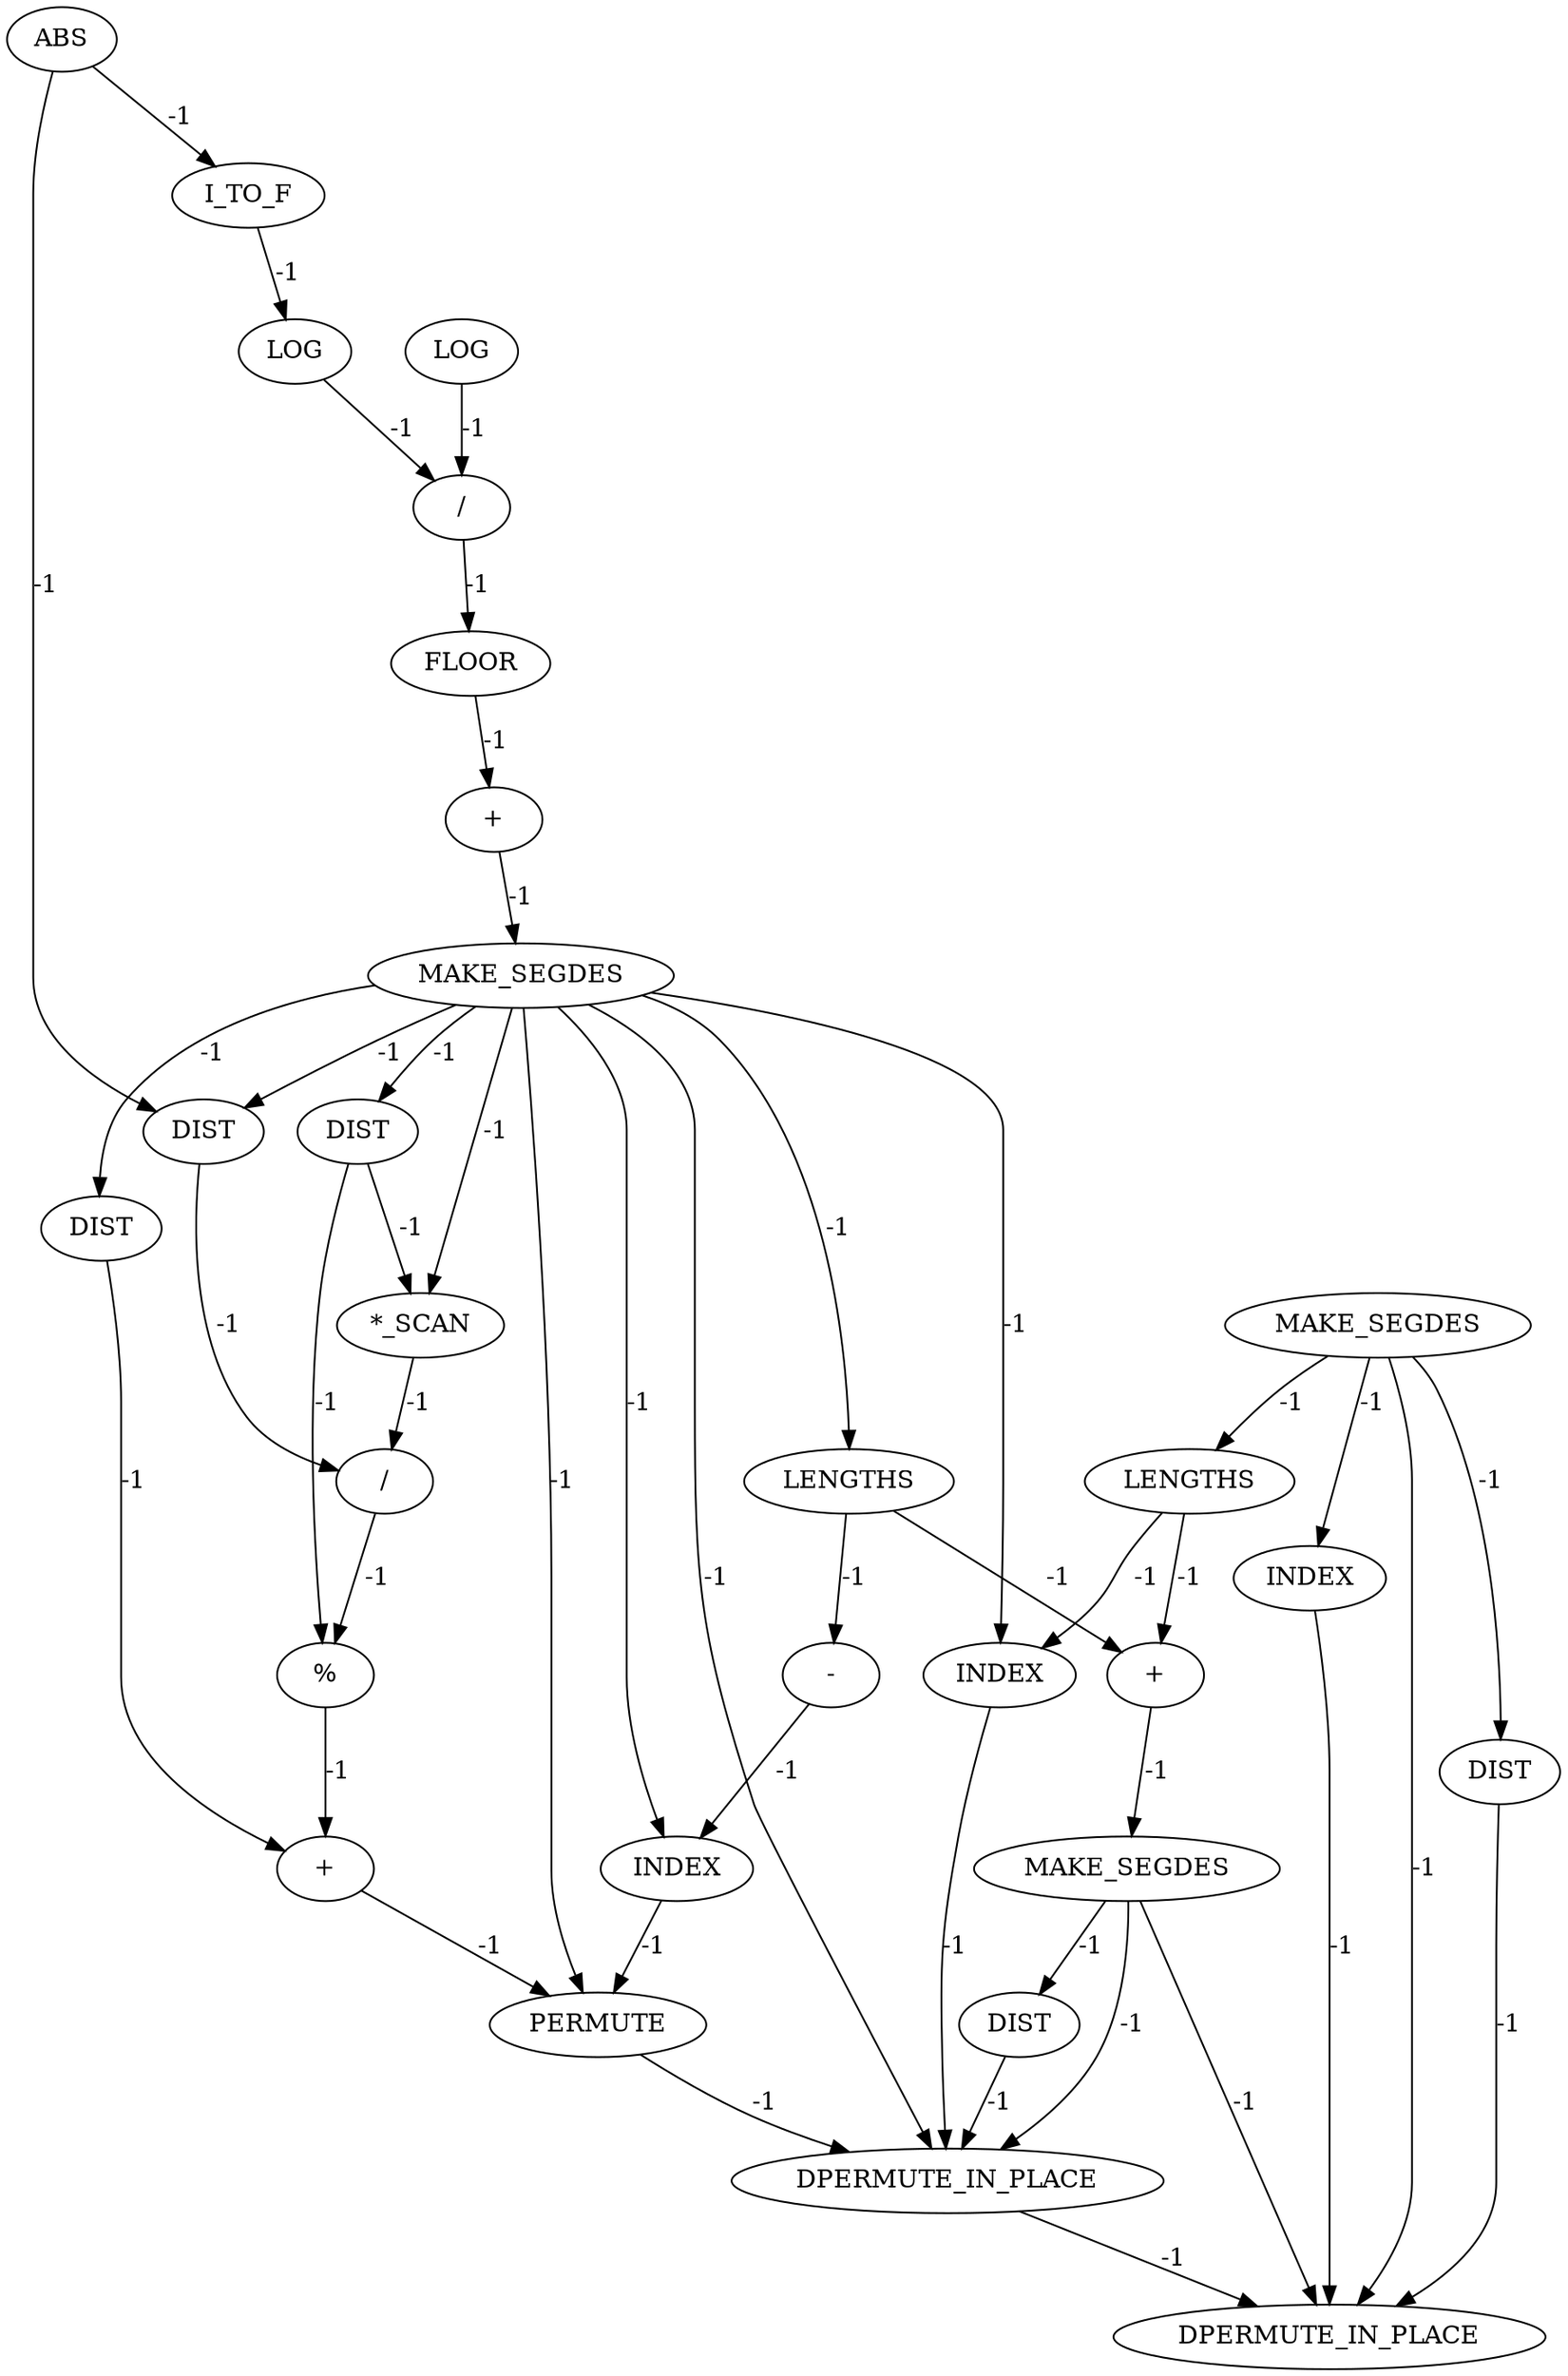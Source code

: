 digraph {
	maximal_independent_set_large_rl_INST_5544 [label=DIST cost=0]
	maximal_independent_set_large_rl_INST_5570 [label="%" cost=0]
	maximal_independent_set_large_rl_INST_5528 [label="+" cost=0]
	maximal_independent_set_large_rl_INST_5526 [label="/" cost=0]
	maximal_independent_set_large_rl_INST_6020 [label=DPERMUTE_IN_PLACE cost=0]
	maximal_independent_set_large_rl_INST_5521 [label=LOG cost=0]
	maximal_independent_set_large_rl_INST_5597 [label=PERMUTE cost=0]
	maximal_independent_set_large_rl_INST_5645 [label=MAKE_SEGDES cost=0]
	maximal_independent_set_large_rl_INST_5651 [label=DIST cost=0]
	maximal_independent_set_large_rl_INST_5523 [label=LOG cost=0]
	maximal_independent_set_large_rl_INST_5539 [label="*_SCAN" cost=0]
	maximal_independent_set_large_rl_INST_6019 [label=DPERMUTE_IN_PLACE cost=0]
	maximal_independent_set_large_rl_INST_5617 [label=INDEX cost=0]
	maximal_independent_set_large_rl_INST_5640 [label="+" cost=0]
	maximal_independent_set_large_rl_INST_5579 [label=LENGTHS cost=0]
	maximal_independent_set_large_rl_INST_5581 [label="-" cost=0]
	maximal_independent_set_large_rl_INST_5629 [label=INDEX cost=0]
	maximal_independent_set_large_rl_INST_5600 [label=MAKE_SEGDES cost=0]
	maximal_independent_set_large_rl_INST_1410 [label=ABS cost=0]
	maximal_independent_set_large_rl_INST_5589 [label=INDEX cost=0]
	maximal_independent_set_large_rl_INST_5537 [label=DIST cost=0]
	maximal_independent_set_large_rl_INST_5527 [label=FLOOR cost=0]
	maximal_independent_set_large_rl_INST_5573 [label="+" cost=0]
	maximal_independent_set_large_rl_INST_5621 [label=LENGTHS cost=0]
	maximal_independent_set_large_rl_INST_5559 [label="/" cost=0]
	maximal_independent_set_large_rl_INST_5531 [label=MAKE_SEGDES cost=0]
	maximal_independent_set_large_rl_INST_5606 [label=DIST cost=0]
	maximal_independent_set_large_rl_INST_5551 [label=DIST cost=0]
	maximal_independent_set_large_rl_INST_5518 [label=I_TO_F cost=0]
	maximal_independent_set_large_rl_INST_5544 -> maximal_independent_set_large_rl_INST_5559 [label=-1 cost=-1]
	maximal_independent_set_large_rl_INST_5570 -> maximal_independent_set_large_rl_INST_5573 [label=-1 cost=-1]
	maximal_independent_set_large_rl_INST_5528 -> maximal_independent_set_large_rl_INST_5531 [label=-1 cost=-1]
	maximal_independent_set_large_rl_INST_5526 -> maximal_independent_set_large_rl_INST_5527 [label=-1 cost=-1]
	maximal_independent_set_large_rl_INST_5521 -> maximal_independent_set_large_rl_INST_5526 [label=-1 cost=-1]
	maximal_independent_set_large_rl_INST_5597 -> maximal_independent_set_large_rl_INST_6019 [label=-1 cost=-1]
	maximal_independent_set_large_rl_INST_5645 -> maximal_independent_set_large_rl_INST_5651 [label=-1 cost=-1]
	maximal_independent_set_large_rl_INST_5645 -> maximal_independent_set_large_rl_INST_6019 [label=-1 cost=-1]
	maximal_independent_set_large_rl_INST_5645 -> maximal_independent_set_large_rl_INST_6020 [label=-1 cost=-1]
	maximal_independent_set_large_rl_INST_5651 -> maximal_independent_set_large_rl_INST_6019 [label=-1 cost=-1]
	maximal_independent_set_large_rl_INST_5523 -> maximal_independent_set_large_rl_INST_5526 [label=-1 cost=-1]
	maximal_independent_set_large_rl_INST_5539 -> maximal_independent_set_large_rl_INST_5559 [label=-1 cost=-1]
	maximal_independent_set_large_rl_INST_6019 -> maximal_independent_set_large_rl_INST_6020 [label=-1 cost=-1]
	maximal_independent_set_large_rl_INST_5617 -> maximal_independent_set_large_rl_INST_6020 [label=-1 cost=-1]
	maximal_independent_set_large_rl_INST_5640 -> maximal_independent_set_large_rl_INST_5645 [label=-1 cost=-1]
	maximal_independent_set_large_rl_INST_5579 -> maximal_independent_set_large_rl_INST_5581 [label=-1 cost=-1]
	maximal_independent_set_large_rl_INST_5579 -> maximal_independent_set_large_rl_INST_5640 [label=-1 cost=-1]
	maximal_independent_set_large_rl_INST_5581 -> maximal_independent_set_large_rl_INST_5589 [label=-1 cost=-1]
	maximal_independent_set_large_rl_INST_5629 -> maximal_independent_set_large_rl_INST_6019 [label=-1 cost=-1]
	maximal_independent_set_large_rl_INST_5600 -> maximal_independent_set_large_rl_INST_5606 [label=-1 cost=-1]
	maximal_independent_set_large_rl_INST_5600 -> maximal_independent_set_large_rl_INST_5617 [label=-1 cost=-1]
	maximal_independent_set_large_rl_INST_5600 -> maximal_independent_set_large_rl_INST_5621 [label=-1 cost=-1]
	maximal_independent_set_large_rl_INST_5600 -> maximal_independent_set_large_rl_INST_6020 [label=-1 cost=-1]
	maximal_independent_set_large_rl_INST_1410 -> maximal_independent_set_large_rl_INST_5518 [label=-1 cost=-1]
	maximal_independent_set_large_rl_INST_1410 -> maximal_independent_set_large_rl_INST_5544 [label=-1 cost=-1]
	maximal_independent_set_large_rl_INST_5589 -> maximal_independent_set_large_rl_INST_5597 [label=-1 cost=-1]
	maximal_independent_set_large_rl_INST_5537 -> maximal_independent_set_large_rl_INST_5539 [label=-1 cost=-1]
	maximal_independent_set_large_rl_INST_5537 -> maximal_independent_set_large_rl_INST_5570 [label=-1 cost=-1]
	maximal_independent_set_large_rl_INST_5527 -> maximal_independent_set_large_rl_INST_5528 [label=-1 cost=-1]
	maximal_independent_set_large_rl_INST_5573 -> maximal_independent_set_large_rl_INST_5597 [label=-1 cost=-1]
	maximal_independent_set_large_rl_INST_5621 -> maximal_independent_set_large_rl_INST_5629 [label=-1 cost=-1]
	maximal_independent_set_large_rl_INST_5621 -> maximal_independent_set_large_rl_INST_5640 [label=-1 cost=-1]
	maximal_independent_set_large_rl_INST_5559 -> maximal_independent_set_large_rl_INST_5570 [label=-1 cost=-1]
	maximal_independent_set_large_rl_INST_5531 -> maximal_independent_set_large_rl_INST_5537 [label=-1 cost=-1]
	maximal_independent_set_large_rl_INST_5531 -> maximal_independent_set_large_rl_INST_5539 [label=-1 cost=-1]
	maximal_independent_set_large_rl_INST_5531 -> maximal_independent_set_large_rl_INST_5544 [label=-1 cost=-1]
	maximal_independent_set_large_rl_INST_5531 -> maximal_independent_set_large_rl_INST_5551 [label=-1 cost=-1]
	maximal_independent_set_large_rl_INST_5531 -> maximal_independent_set_large_rl_INST_5579 [label=-1 cost=-1]
	maximal_independent_set_large_rl_INST_5531 -> maximal_independent_set_large_rl_INST_5589 [label=-1 cost=-1]
	maximal_independent_set_large_rl_INST_5531 -> maximal_independent_set_large_rl_INST_5597 [label=-1 cost=-1]
	maximal_independent_set_large_rl_INST_5531 -> maximal_independent_set_large_rl_INST_5629 [label=-1 cost=-1]
	maximal_independent_set_large_rl_INST_5531 -> maximal_independent_set_large_rl_INST_6019 [label=-1 cost=-1]
	maximal_independent_set_large_rl_INST_5606 -> maximal_independent_set_large_rl_INST_6020 [label=-1 cost=-1]
	maximal_independent_set_large_rl_INST_5551 -> maximal_independent_set_large_rl_INST_5573 [label=-1 cost=-1]
	maximal_independent_set_large_rl_INST_5518 -> maximal_independent_set_large_rl_INST_5521 [label=-1 cost=-1]
}

